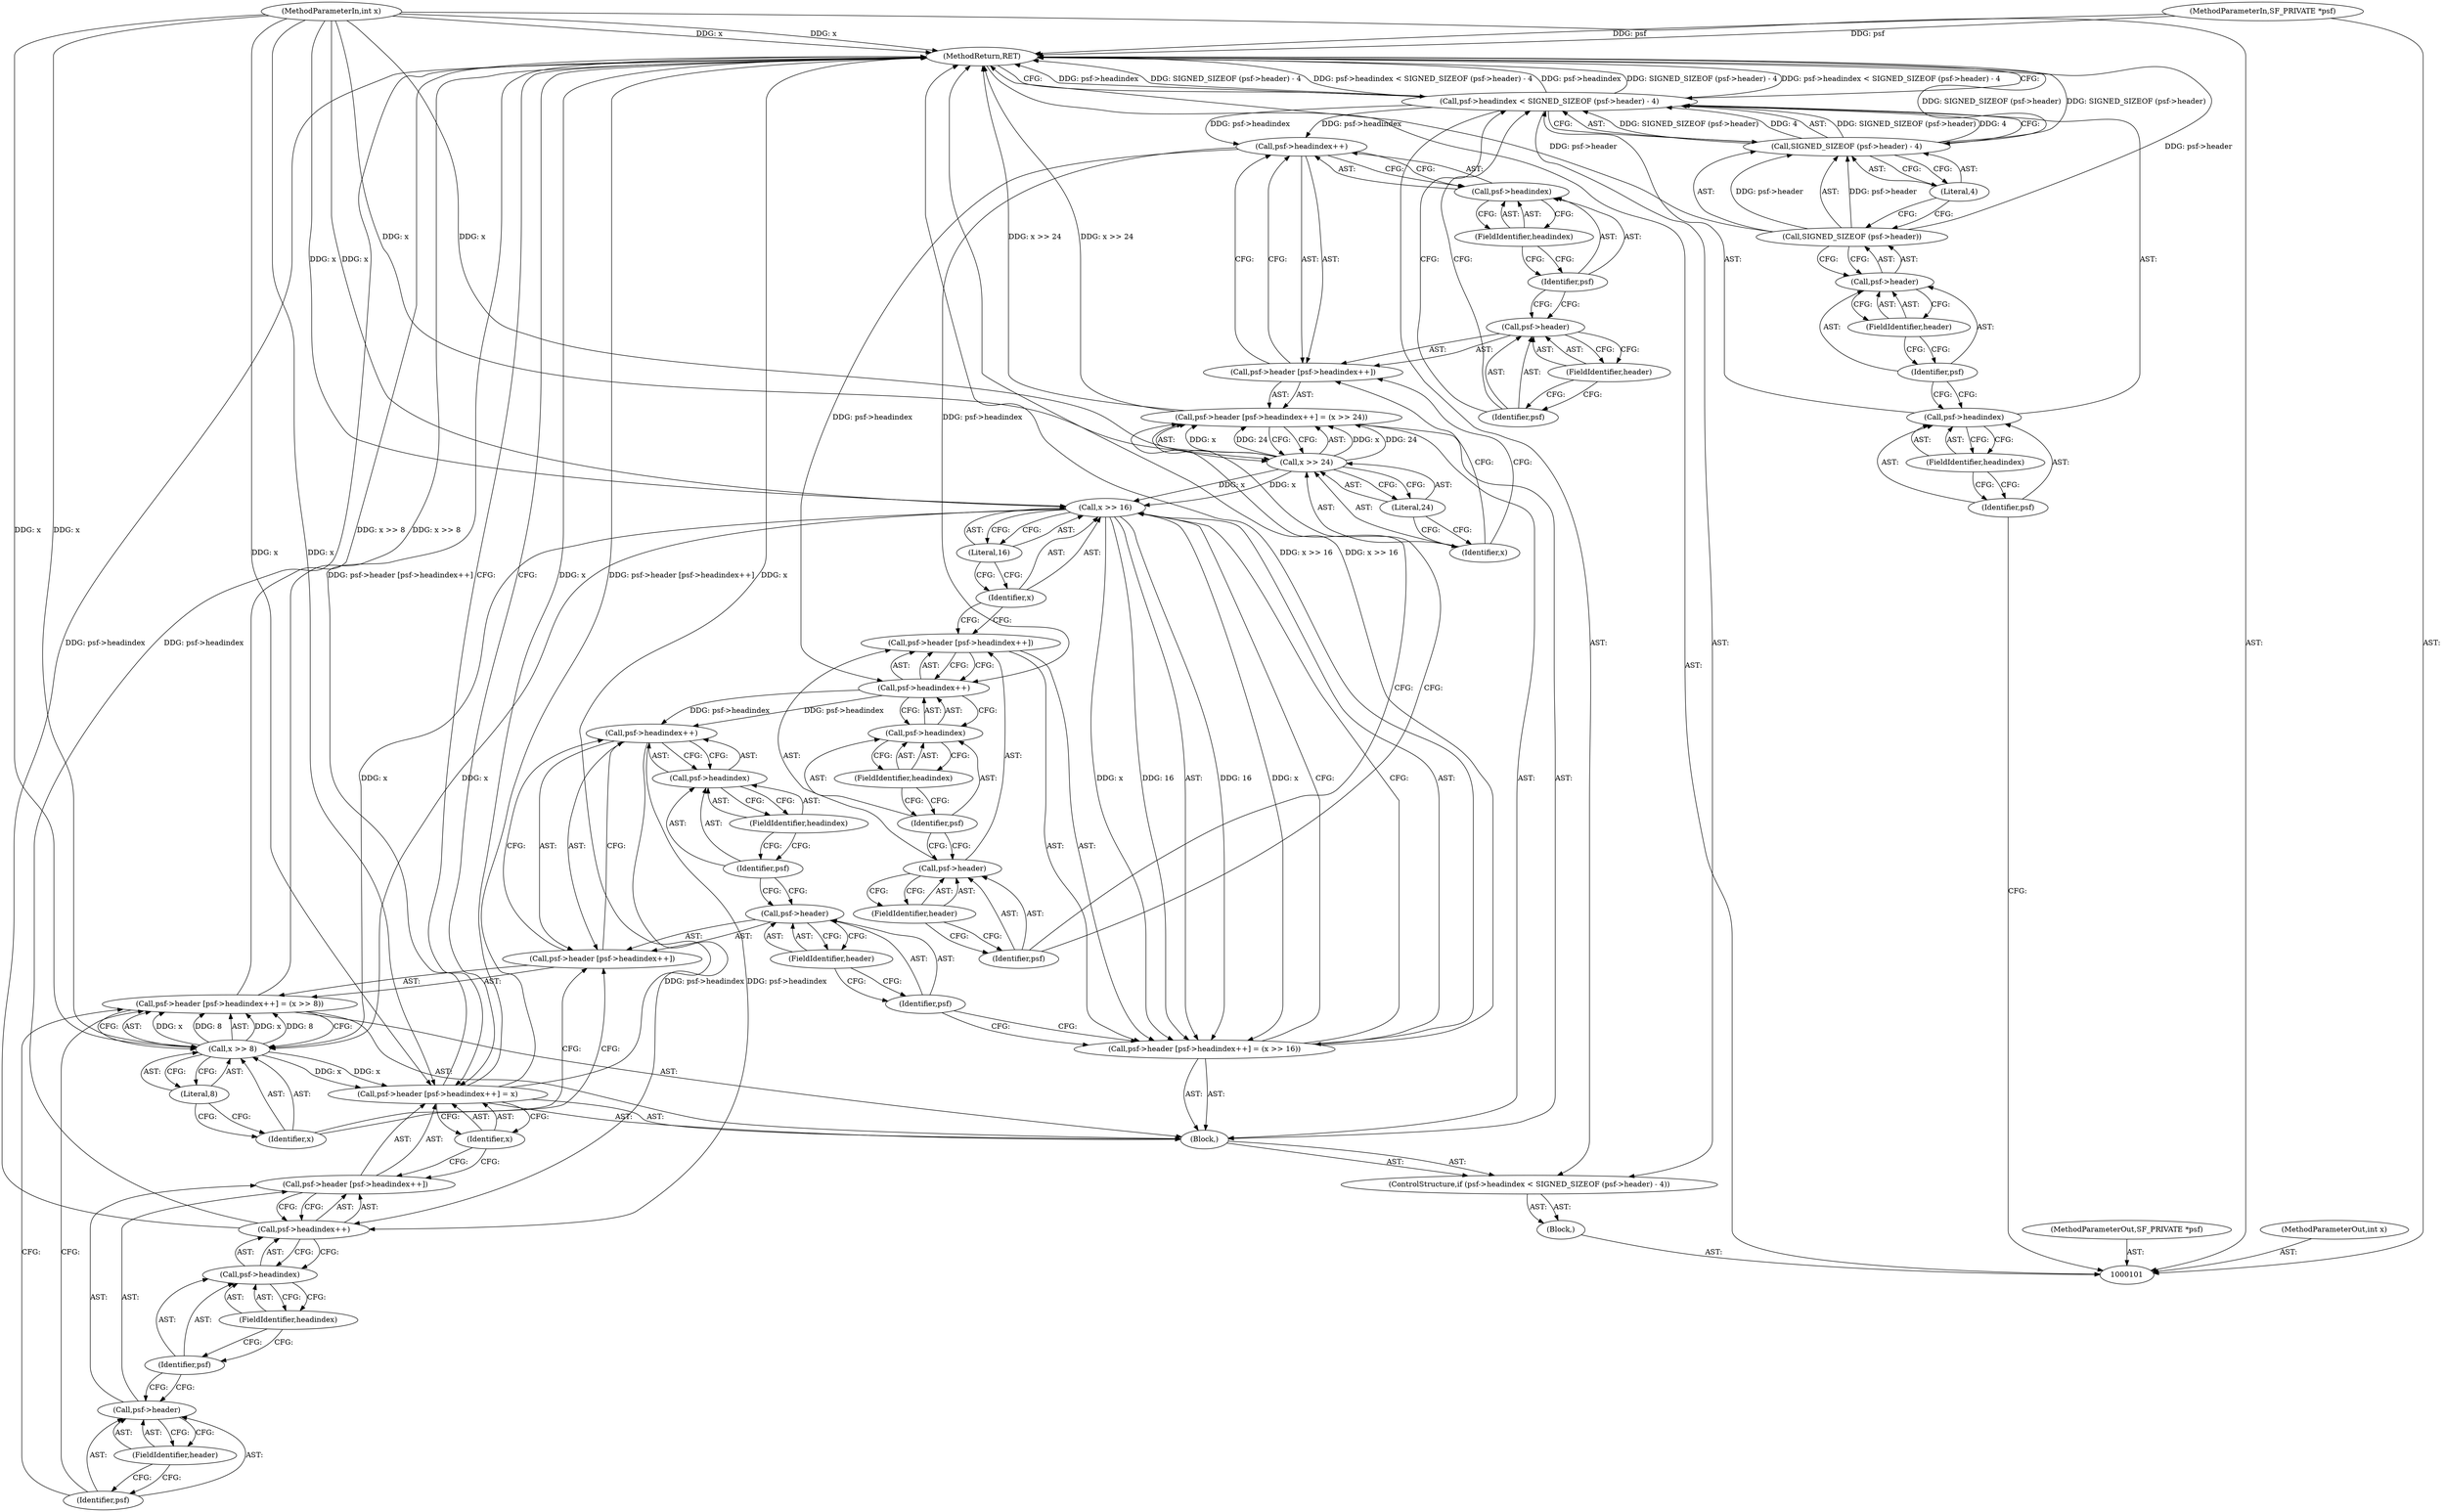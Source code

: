 digraph "1_libsndfile_708e996c87c5fae77b104ccfeb8f6db784c32074_11" {
"1000163" [label="(MethodReturn,RET)"];
"1000102" [label="(MethodParameterIn,SF_PRIVATE *psf)"];
"1000206" [label="(MethodParameterOut,SF_PRIVATE *psf)"];
"1000103" [label="(MethodParameterIn,int x)"];
"1000207" [label="(MethodParameterOut,int x)"];
"1000104" [label="(Block,)"];
"1000105" [label="(ControlStructure,if (psf->headindex < SIGNED_SIZEOF (psf->header) - 4))"];
"1000109" [label="(FieldIdentifier,headindex)"];
"1000110" [label="(Call,SIGNED_SIZEOF (psf->header) - 4)"];
"1000111" [label="(Call,SIGNED_SIZEOF (psf->header))"];
"1000112" [label="(Call,psf->header)"];
"1000113" [label="(Identifier,psf)"];
"1000114" [label="(FieldIdentifier,header)"];
"1000106" [label="(Call,psf->headindex < SIGNED_SIZEOF (psf->header) - 4)"];
"1000107" [label="(Call,psf->headindex)"];
"1000108" [label="(Identifier,psf)"];
"1000115" [label="(Literal,4)"];
"1000116" [label="(Block,)"];
"1000122" [label="(Call,psf->headindex++)"];
"1000123" [label="(Call,psf->headindex)"];
"1000124" [label="(Identifier,psf)"];
"1000125" [label="(FieldIdentifier,headindex)"];
"1000117" [label="(Call,psf->header [psf->headindex++] = (x >> 24))"];
"1000118" [label="(Call,psf->header [psf->headindex++])"];
"1000119" [label="(Call,psf->header)"];
"1000120" [label="(Identifier,psf)"];
"1000126" [label="(Call,x >> 24)"];
"1000127" [label="(Identifier,x)"];
"1000128" [label="(Literal,24)"];
"1000121" [label="(FieldIdentifier,header)"];
"1000134" [label="(Call,psf->headindex++)"];
"1000135" [label="(Call,psf->headindex)"];
"1000136" [label="(Identifier,psf)"];
"1000129" [label="(Call,psf->header [psf->headindex++] = (x >> 16))"];
"1000130" [label="(Call,psf->header [psf->headindex++])"];
"1000131" [label="(Call,psf->header)"];
"1000132" [label="(Identifier,psf)"];
"1000137" [label="(FieldIdentifier,headindex)"];
"1000138" [label="(Call,x >> 16)"];
"1000139" [label="(Identifier,x)"];
"1000140" [label="(Literal,16)"];
"1000133" [label="(FieldIdentifier,header)"];
"1000146" [label="(Call,psf->headindex++)"];
"1000147" [label="(Call,psf->headindex)"];
"1000148" [label="(Identifier,psf)"];
"1000141" [label="(Call,psf->header [psf->headindex++] = (x >> 8))"];
"1000142" [label="(Call,psf->header [psf->headindex++])"];
"1000143" [label="(Call,psf->header)"];
"1000144" [label="(Identifier,psf)"];
"1000149" [label="(FieldIdentifier,headindex)"];
"1000150" [label="(Call,x >> 8)"];
"1000151" [label="(Identifier,x)"];
"1000152" [label="(Literal,8)"];
"1000145" [label="(FieldIdentifier,header)"];
"1000158" [label="(Call,psf->headindex++)"];
"1000159" [label="(Call,psf->headindex)"];
"1000160" [label="(Identifier,psf)"];
"1000153" [label="(Call,psf->header [psf->headindex++] = x)"];
"1000154" [label="(Call,psf->header [psf->headindex++])"];
"1000155" [label="(Call,psf->header)"];
"1000156" [label="(Identifier,psf)"];
"1000161" [label="(FieldIdentifier,headindex)"];
"1000162" [label="(Identifier,x)"];
"1000157" [label="(FieldIdentifier,header)"];
"1000163" -> "1000101"  [label="AST: "];
"1000163" -> "1000153"  [label="CFG: "];
"1000163" -> "1000106"  [label="CFG: "];
"1000117" -> "1000163"  [label="DDG: x >> 24"];
"1000106" -> "1000163"  [label="DDG: psf->headindex"];
"1000106" -> "1000163"  [label="DDG: SIGNED_SIZEOF (psf->header) - 4"];
"1000106" -> "1000163"  [label="DDG: psf->headindex < SIGNED_SIZEOF (psf->header) - 4"];
"1000153" -> "1000163"  [label="DDG: psf->header [psf->headindex++]"];
"1000153" -> "1000163"  [label="DDG: x"];
"1000141" -> "1000163"  [label="DDG: x >> 8"];
"1000129" -> "1000163"  [label="DDG: x >> 16"];
"1000110" -> "1000163"  [label="DDG: SIGNED_SIZEOF (psf->header)"];
"1000158" -> "1000163"  [label="DDG: psf->headindex"];
"1000103" -> "1000163"  [label="DDG: x"];
"1000102" -> "1000163"  [label="DDG: psf"];
"1000111" -> "1000163"  [label="DDG: psf->header"];
"1000102" -> "1000101"  [label="AST: "];
"1000102" -> "1000163"  [label="DDG: psf"];
"1000206" -> "1000101"  [label="AST: "];
"1000103" -> "1000101"  [label="AST: "];
"1000103" -> "1000163"  [label="DDG: x"];
"1000103" -> "1000126"  [label="DDG: x"];
"1000103" -> "1000138"  [label="DDG: x"];
"1000103" -> "1000150"  [label="DDG: x"];
"1000103" -> "1000153"  [label="DDG: x"];
"1000207" -> "1000101"  [label="AST: "];
"1000104" -> "1000101"  [label="AST: "];
"1000105" -> "1000104"  [label="AST: "];
"1000105" -> "1000104"  [label="AST: "];
"1000106" -> "1000105"  [label="AST: "];
"1000116" -> "1000105"  [label="AST: "];
"1000109" -> "1000107"  [label="AST: "];
"1000109" -> "1000108"  [label="CFG: "];
"1000107" -> "1000109"  [label="CFG: "];
"1000110" -> "1000106"  [label="AST: "];
"1000110" -> "1000115"  [label="CFG: "];
"1000111" -> "1000110"  [label="AST: "];
"1000115" -> "1000110"  [label="AST: "];
"1000106" -> "1000110"  [label="CFG: "];
"1000110" -> "1000163"  [label="DDG: SIGNED_SIZEOF (psf->header)"];
"1000110" -> "1000106"  [label="DDG: SIGNED_SIZEOF (psf->header)"];
"1000110" -> "1000106"  [label="DDG: 4"];
"1000111" -> "1000110"  [label="DDG: psf->header"];
"1000111" -> "1000110"  [label="AST: "];
"1000111" -> "1000112"  [label="CFG: "];
"1000112" -> "1000111"  [label="AST: "];
"1000115" -> "1000111"  [label="CFG: "];
"1000111" -> "1000163"  [label="DDG: psf->header"];
"1000111" -> "1000110"  [label="DDG: psf->header"];
"1000112" -> "1000111"  [label="AST: "];
"1000112" -> "1000114"  [label="CFG: "];
"1000113" -> "1000112"  [label="AST: "];
"1000114" -> "1000112"  [label="AST: "];
"1000111" -> "1000112"  [label="CFG: "];
"1000113" -> "1000112"  [label="AST: "];
"1000113" -> "1000107"  [label="CFG: "];
"1000114" -> "1000113"  [label="CFG: "];
"1000114" -> "1000112"  [label="AST: "];
"1000114" -> "1000113"  [label="CFG: "];
"1000112" -> "1000114"  [label="CFG: "];
"1000106" -> "1000105"  [label="AST: "];
"1000106" -> "1000110"  [label="CFG: "];
"1000107" -> "1000106"  [label="AST: "];
"1000110" -> "1000106"  [label="AST: "];
"1000120" -> "1000106"  [label="CFG: "];
"1000163" -> "1000106"  [label="CFG: "];
"1000106" -> "1000163"  [label="DDG: psf->headindex"];
"1000106" -> "1000163"  [label="DDG: SIGNED_SIZEOF (psf->header) - 4"];
"1000106" -> "1000163"  [label="DDG: psf->headindex < SIGNED_SIZEOF (psf->header) - 4"];
"1000110" -> "1000106"  [label="DDG: SIGNED_SIZEOF (psf->header)"];
"1000110" -> "1000106"  [label="DDG: 4"];
"1000106" -> "1000122"  [label="DDG: psf->headindex"];
"1000107" -> "1000106"  [label="AST: "];
"1000107" -> "1000109"  [label="CFG: "];
"1000108" -> "1000107"  [label="AST: "];
"1000109" -> "1000107"  [label="AST: "];
"1000113" -> "1000107"  [label="CFG: "];
"1000108" -> "1000107"  [label="AST: "];
"1000108" -> "1000101"  [label="CFG: "];
"1000109" -> "1000108"  [label="CFG: "];
"1000115" -> "1000110"  [label="AST: "];
"1000115" -> "1000111"  [label="CFG: "];
"1000110" -> "1000115"  [label="CFG: "];
"1000116" -> "1000105"  [label="AST: "];
"1000117" -> "1000116"  [label="AST: "];
"1000129" -> "1000116"  [label="AST: "];
"1000141" -> "1000116"  [label="AST: "];
"1000153" -> "1000116"  [label="AST: "];
"1000122" -> "1000118"  [label="AST: "];
"1000122" -> "1000123"  [label="CFG: "];
"1000123" -> "1000122"  [label="AST: "];
"1000118" -> "1000122"  [label="CFG: "];
"1000106" -> "1000122"  [label="DDG: psf->headindex"];
"1000122" -> "1000134"  [label="DDG: psf->headindex"];
"1000123" -> "1000122"  [label="AST: "];
"1000123" -> "1000125"  [label="CFG: "];
"1000124" -> "1000123"  [label="AST: "];
"1000125" -> "1000123"  [label="AST: "];
"1000122" -> "1000123"  [label="CFG: "];
"1000124" -> "1000123"  [label="AST: "];
"1000124" -> "1000119"  [label="CFG: "];
"1000125" -> "1000124"  [label="CFG: "];
"1000125" -> "1000123"  [label="AST: "];
"1000125" -> "1000124"  [label="CFG: "];
"1000123" -> "1000125"  [label="CFG: "];
"1000117" -> "1000116"  [label="AST: "];
"1000117" -> "1000126"  [label="CFG: "];
"1000118" -> "1000117"  [label="AST: "];
"1000126" -> "1000117"  [label="AST: "];
"1000132" -> "1000117"  [label="CFG: "];
"1000117" -> "1000163"  [label="DDG: x >> 24"];
"1000126" -> "1000117"  [label="DDG: x"];
"1000126" -> "1000117"  [label="DDG: 24"];
"1000118" -> "1000117"  [label="AST: "];
"1000118" -> "1000122"  [label="CFG: "];
"1000119" -> "1000118"  [label="AST: "];
"1000122" -> "1000118"  [label="AST: "];
"1000127" -> "1000118"  [label="CFG: "];
"1000119" -> "1000118"  [label="AST: "];
"1000119" -> "1000121"  [label="CFG: "];
"1000120" -> "1000119"  [label="AST: "];
"1000121" -> "1000119"  [label="AST: "];
"1000124" -> "1000119"  [label="CFG: "];
"1000120" -> "1000119"  [label="AST: "];
"1000120" -> "1000106"  [label="CFG: "];
"1000121" -> "1000120"  [label="CFG: "];
"1000126" -> "1000117"  [label="AST: "];
"1000126" -> "1000128"  [label="CFG: "];
"1000127" -> "1000126"  [label="AST: "];
"1000128" -> "1000126"  [label="AST: "];
"1000117" -> "1000126"  [label="CFG: "];
"1000126" -> "1000117"  [label="DDG: x"];
"1000126" -> "1000117"  [label="DDG: 24"];
"1000103" -> "1000126"  [label="DDG: x"];
"1000126" -> "1000138"  [label="DDG: x"];
"1000127" -> "1000126"  [label="AST: "];
"1000127" -> "1000118"  [label="CFG: "];
"1000128" -> "1000127"  [label="CFG: "];
"1000128" -> "1000126"  [label="AST: "];
"1000128" -> "1000127"  [label="CFG: "];
"1000126" -> "1000128"  [label="CFG: "];
"1000121" -> "1000119"  [label="AST: "];
"1000121" -> "1000120"  [label="CFG: "];
"1000119" -> "1000121"  [label="CFG: "];
"1000134" -> "1000130"  [label="AST: "];
"1000134" -> "1000135"  [label="CFG: "];
"1000135" -> "1000134"  [label="AST: "];
"1000130" -> "1000134"  [label="CFG: "];
"1000122" -> "1000134"  [label="DDG: psf->headindex"];
"1000134" -> "1000146"  [label="DDG: psf->headindex"];
"1000135" -> "1000134"  [label="AST: "];
"1000135" -> "1000137"  [label="CFG: "];
"1000136" -> "1000135"  [label="AST: "];
"1000137" -> "1000135"  [label="AST: "];
"1000134" -> "1000135"  [label="CFG: "];
"1000136" -> "1000135"  [label="AST: "];
"1000136" -> "1000131"  [label="CFG: "];
"1000137" -> "1000136"  [label="CFG: "];
"1000129" -> "1000116"  [label="AST: "];
"1000129" -> "1000138"  [label="CFG: "];
"1000130" -> "1000129"  [label="AST: "];
"1000138" -> "1000129"  [label="AST: "];
"1000144" -> "1000129"  [label="CFG: "];
"1000129" -> "1000163"  [label="DDG: x >> 16"];
"1000138" -> "1000129"  [label="DDG: x"];
"1000138" -> "1000129"  [label="DDG: 16"];
"1000130" -> "1000129"  [label="AST: "];
"1000130" -> "1000134"  [label="CFG: "];
"1000131" -> "1000130"  [label="AST: "];
"1000134" -> "1000130"  [label="AST: "];
"1000139" -> "1000130"  [label="CFG: "];
"1000131" -> "1000130"  [label="AST: "];
"1000131" -> "1000133"  [label="CFG: "];
"1000132" -> "1000131"  [label="AST: "];
"1000133" -> "1000131"  [label="AST: "];
"1000136" -> "1000131"  [label="CFG: "];
"1000132" -> "1000131"  [label="AST: "];
"1000132" -> "1000117"  [label="CFG: "];
"1000133" -> "1000132"  [label="CFG: "];
"1000137" -> "1000135"  [label="AST: "];
"1000137" -> "1000136"  [label="CFG: "];
"1000135" -> "1000137"  [label="CFG: "];
"1000138" -> "1000129"  [label="AST: "];
"1000138" -> "1000140"  [label="CFG: "];
"1000139" -> "1000138"  [label="AST: "];
"1000140" -> "1000138"  [label="AST: "];
"1000129" -> "1000138"  [label="CFG: "];
"1000138" -> "1000129"  [label="DDG: x"];
"1000138" -> "1000129"  [label="DDG: 16"];
"1000126" -> "1000138"  [label="DDG: x"];
"1000103" -> "1000138"  [label="DDG: x"];
"1000138" -> "1000150"  [label="DDG: x"];
"1000139" -> "1000138"  [label="AST: "];
"1000139" -> "1000130"  [label="CFG: "];
"1000140" -> "1000139"  [label="CFG: "];
"1000140" -> "1000138"  [label="AST: "];
"1000140" -> "1000139"  [label="CFG: "];
"1000138" -> "1000140"  [label="CFG: "];
"1000133" -> "1000131"  [label="AST: "];
"1000133" -> "1000132"  [label="CFG: "];
"1000131" -> "1000133"  [label="CFG: "];
"1000146" -> "1000142"  [label="AST: "];
"1000146" -> "1000147"  [label="CFG: "];
"1000147" -> "1000146"  [label="AST: "];
"1000142" -> "1000146"  [label="CFG: "];
"1000134" -> "1000146"  [label="DDG: psf->headindex"];
"1000146" -> "1000158"  [label="DDG: psf->headindex"];
"1000147" -> "1000146"  [label="AST: "];
"1000147" -> "1000149"  [label="CFG: "];
"1000148" -> "1000147"  [label="AST: "];
"1000149" -> "1000147"  [label="AST: "];
"1000146" -> "1000147"  [label="CFG: "];
"1000148" -> "1000147"  [label="AST: "];
"1000148" -> "1000143"  [label="CFG: "];
"1000149" -> "1000148"  [label="CFG: "];
"1000141" -> "1000116"  [label="AST: "];
"1000141" -> "1000150"  [label="CFG: "];
"1000142" -> "1000141"  [label="AST: "];
"1000150" -> "1000141"  [label="AST: "];
"1000156" -> "1000141"  [label="CFG: "];
"1000141" -> "1000163"  [label="DDG: x >> 8"];
"1000150" -> "1000141"  [label="DDG: x"];
"1000150" -> "1000141"  [label="DDG: 8"];
"1000142" -> "1000141"  [label="AST: "];
"1000142" -> "1000146"  [label="CFG: "];
"1000143" -> "1000142"  [label="AST: "];
"1000146" -> "1000142"  [label="AST: "];
"1000151" -> "1000142"  [label="CFG: "];
"1000143" -> "1000142"  [label="AST: "];
"1000143" -> "1000145"  [label="CFG: "];
"1000144" -> "1000143"  [label="AST: "];
"1000145" -> "1000143"  [label="AST: "];
"1000148" -> "1000143"  [label="CFG: "];
"1000144" -> "1000143"  [label="AST: "];
"1000144" -> "1000129"  [label="CFG: "];
"1000145" -> "1000144"  [label="CFG: "];
"1000149" -> "1000147"  [label="AST: "];
"1000149" -> "1000148"  [label="CFG: "];
"1000147" -> "1000149"  [label="CFG: "];
"1000150" -> "1000141"  [label="AST: "];
"1000150" -> "1000152"  [label="CFG: "];
"1000151" -> "1000150"  [label="AST: "];
"1000152" -> "1000150"  [label="AST: "];
"1000141" -> "1000150"  [label="CFG: "];
"1000150" -> "1000141"  [label="DDG: x"];
"1000150" -> "1000141"  [label="DDG: 8"];
"1000138" -> "1000150"  [label="DDG: x"];
"1000103" -> "1000150"  [label="DDG: x"];
"1000150" -> "1000153"  [label="DDG: x"];
"1000151" -> "1000150"  [label="AST: "];
"1000151" -> "1000142"  [label="CFG: "];
"1000152" -> "1000151"  [label="CFG: "];
"1000152" -> "1000150"  [label="AST: "];
"1000152" -> "1000151"  [label="CFG: "];
"1000150" -> "1000152"  [label="CFG: "];
"1000145" -> "1000143"  [label="AST: "];
"1000145" -> "1000144"  [label="CFG: "];
"1000143" -> "1000145"  [label="CFG: "];
"1000158" -> "1000154"  [label="AST: "];
"1000158" -> "1000159"  [label="CFG: "];
"1000159" -> "1000158"  [label="AST: "];
"1000154" -> "1000158"  [label="CFG: "];
"1000158" -> "1000163"  [label="DDG: psf->headindex"];
"1000146" -> "1000158"  [label="DDG: psf->headindex"];
"1000159" -> "1000158"  [label="AST: "];
"1000159" -> "1000161"  [label="CFG: "];
"1000160" -> "1000159"  [label="AST: "];
"1000161" -> "1000159"  [label="AST: "];
"1000158" -> "1000159"  [label="CFG: "];
"1000160" -> "1000159"  [label="AST: "];
"1000160" -> "1000155"  [label="CFG: "];
"1000161" -> "1000160"  [label="CFG: "];
"1000153" -> "1000116"  [label="AST: "];
"1000153" -> "1000162"  [label="CFG: "];
"1000154" -> "1000153"  [label="AST: "];
"1000162" -> "1000153"  [label="AST: "];
"1000163" -> "1000153"  [label="CFG: "];
"1000153" -> "1000163"  [label="DDG: psf->header [psf->headindex++]"];
"1000153" -> "1000163"  [label="DDG: x"];
"1000150" -> "1000153"  [label="DDG: x"];
"1000103" -> "1000153"  [label="DDG: x"];
"1000154" -> "1000153"  [label="AST: "];
"1000154" -> "1000158"  [label="CFG: "];
"1000155" -> "1000154"  [label="AST: "];
"1000158" -> "1000154"  [label="AST: "];
"1000162" -> "1000154"  [label="CFG: "];
"1000155" -> "1000154"  [label="AST: "];
"1000155" -> "1000157"  [label="CFG: "];
"1000156" -> "1000155"  [label="AST: "];
"1000157" -> "1000155"  [label="AST: "];
"1000160" -> "1000155"  [label="CFG: "];
"1000156" -> "1000155"  [label="AST: "];
"1000156" -> "1000141"  [label="CFG: "];
"1000157" -> "1000156"  [label="CFG: "];
"1000161" -> "1000159"  [label="AST: "];
"1000161" -> "1000160"  [label="CFG: "];
"1000159" -> "1000161"  [label="CFG: "];
"1000162" -> "1000153"  [label="AST: "];
"1000162" -> "1000154"  [label="CFG: "];
"1000153" -> "1000162"  [label="CFG: "];
"1000157" -> "1000155"  [label="AST: "];
"1000157" -> "1000156"  [label="CFG: "];
"1000155" -> "1000157"  [label="CFG: "];
}
